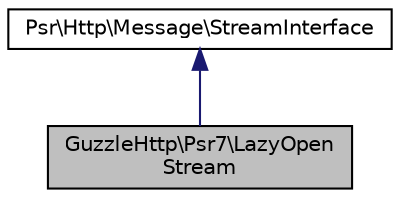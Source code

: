 digraph "GuzzleHttp\Psr7\LazyOpenStream"
{
  edge [fontname="Helvetica",fontsize="10",labelfontname="Helvetica",labelfontsize="10"];
  node [fontname="Helvetica",fontsize="10",shape=record];
  Node2 [label="GuzzleHttp\\Psr7\\LazyOpen\lStream",height=0.2,width=0.4,color="black", fillcolor="grey75", style="filled", fontcolor="black"];
  Node3 -> Node2 [dir="back",color="midnightblue",fontsize="10",style="solid",fontname="Helvetica"];
  Node3 [label="Psr\\Http\\Message\\StreamInterface",height=0.2,width=0.4,color="black", fillcolor="white", style="filled",URL="$interfacePsr_1_1Http_1_1Message_1_1StreamInterface.html"];
}
